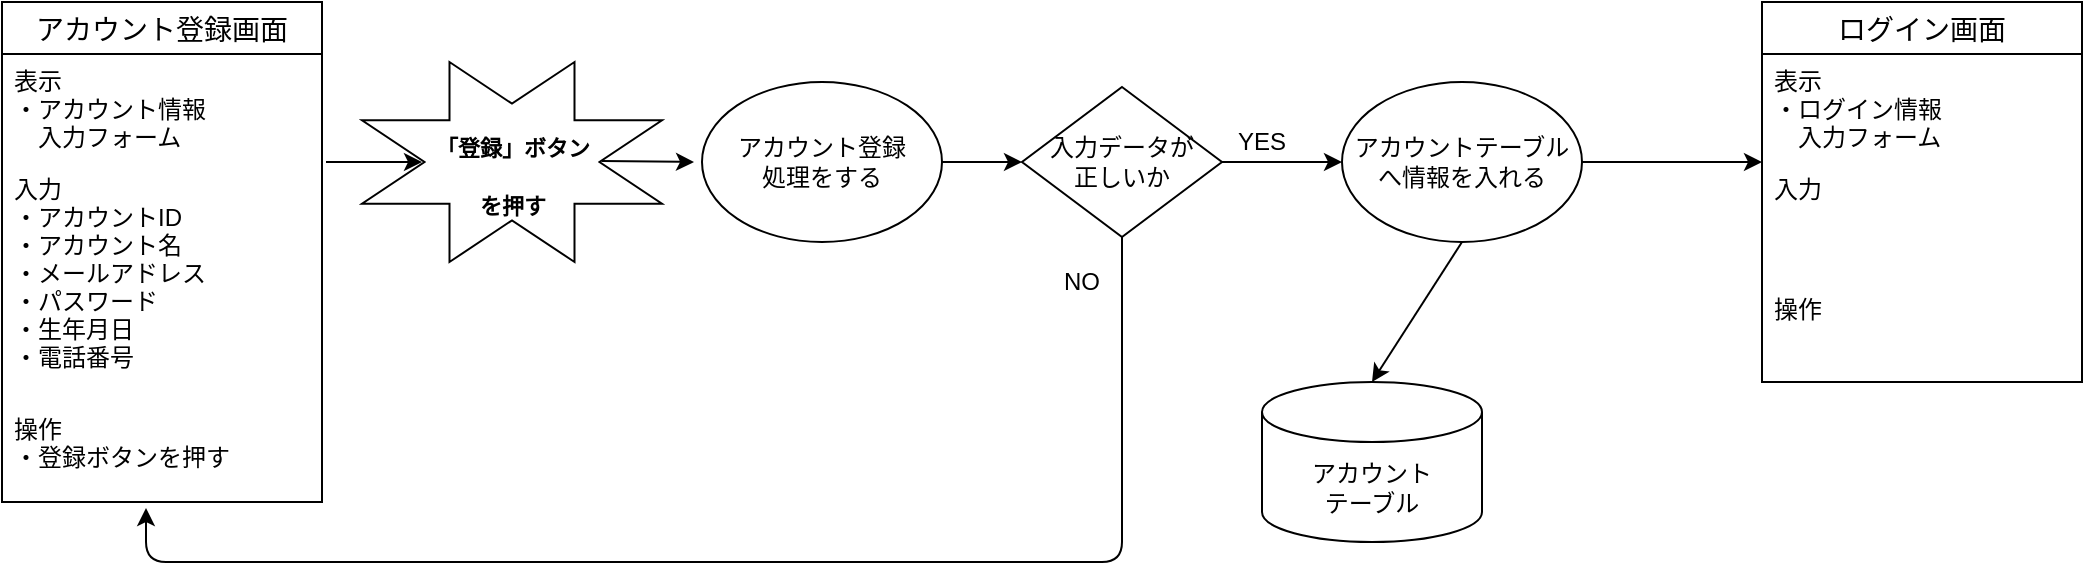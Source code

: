 <mxfile version="13.7.9" type="device"><diagram id="3mR3qd5HLXd8aL_vuorG" name="ページ1"><mxGraphModel dx="1422" dy="800" grid="1" gridSize="10" guides="1" tooltips="1" connect="1" arrows="1" fold="1" page="1" pageScale="1" pageWidth="827" pageHeight="1169" math="0" shadow="0"><root><mxCell id="0"/><mxCell id="1" parent="0"/><mxCell id="VZWWZLJk8qB1Wz1YRbqK-1" value="" style="endArrow=classic;html=1;" edge="1" parent="1"><mxGeometry width="50" height="50" relative="1" as="geometry"><mxPoint x="192" y="290" as="sourcePoint"/><mxPoint x="240" y="290" as="targetPoint"/></mxGeometry></mxCell><mxCell id="VZWWZLJk8qB1Wz1YRbqK-2" value="" style="group" vertex="1" connectable="0" parent="1"><mxGeometry x="210" y="240" width="160" height="110" as="geometry"/></mxCell><mxCell id="VZWWZLJk8qB1Wz1YRbqK-3" value="" style="verticalLabelPosition=bottom;verticalAlign=top;html=1;shape=mxgraph.basic.8_point_star;strokeColor=#000000;strokeWidth=1;" vertex="1" parent="VZWWZLJk8qB1Wz1YRbqK-2"><mxGeometry width="150" height="100" as="geometry"/></mxCell><mxCell id="VZWWZLJk8qB1Wz1YRbqK-4" value="&lt;font style=&quot;font-size: 11px&quot;&gt;「登録」ボタン&lt;br&gt;を押す&lt;/font&gt;" style="text;strokeColor=none;fillColor=none;html=1;fontSize=24;fontStyle=1;verticalAlign=middle;align=center;" vertex="1" parent="VZWWZLJk8qB1Wz1YRbqK-2"><mxGeometry x="30" y="35" width="90" height="35" as="geometry"/></mxCell><mxCell id="VZWWZLJk8qB1Wz1YRbqK-5" value="" style="endArrow=classic;html=1;" edge="1" parent="VZWWZLJk8qB1Wz1YRbqK-2"><mxGeometry width="50" height="50" relative="1" as="geometry"><mxPoint x="120" y="49.5" as="sourcePoint"/><mxPoint x="166" y="50" as="targetPoint"/></mxGeometry></mxCell><mxCell id="VZWWZLJk8qB1Wz1YRbqK-6" value="アカウント登録&lt;br&gt;処理をする" style="ellipse;whiteSpace=wrap;html=1;strokeColor=#000000;strokeWidth=1;" vertex="1" parent="1"><mxGeometry x="380" y="250" width="120" height="80" as="geometry"/></mxCell><mxCell id="VZWWZLJk8qB1Wz1YRbqK-7" value="アカウント&lt;br&gt;テーブル" style="shape=cylinder3;whiteSpace=wrap;html=1;boundedLbl=1;backgroundOutline=1;size=15;" vertex="1" parent="1"><mxGeometry x="660" y="400" width="110" height="80" as="geometry"/></mxCell><mxCell id="VZWWZLJk8qB1Wz1YRbqK-8" value="アカウント登録画面" style="swimlane;fontStyle=0;childLayout=stackLayout;horizontal=1;startSize=26;horizontalStack=0;resizeParent=1;resizeParentMax=0;resizeLast=0;collapsible=1;marginBottom=0;align=center;fontSize=14;strokeColor=#000000;strokeWidth=1;" vertex="1" parent="1"><mxGeometry x="30" y="210" width="160" height="250" as="geometry"/></mxCell><mxCell id="VZWWZLJk8qB1Wz1YRbqK-9" value="表示&#10;・アカウント情報&#10;　入力フォーム" style="text;strokeColor=none;fillColor=none;spacingLeft=4;spacingRight=4;overflow=hidden;rotatable=0;points=[[0,0.5],[1,0.5]];portConstraint=eastwest;fontSize=12;" vertex="1" parent="VZWWZLJk8qB1Wz1YRbqK-8"><mxGeometry y="26" width="160" height="54" as="geometry"/></mxCell><mxCell id="VZWWZLJk8qB1Wz1YRbqK-10" value="入力&#10;・アカウントID&#10;・アカウント名&#10;・メールアドレス&#10;・パスワード&#10;・生年月日&#10;・電話番号&#10;&#10;" style="text;strokeColor=none;fillColor=none;spacingLeft=4;spacingRight=4;overflow=hidden;rotatable=0;points=[[0,0.5],[1,0.5]];portConstraint=eastwest;fontSize=12;" vertex="1" parent="VZWWZLJk8qB1Wz1YRbqK-8"><mxGeometry y="80" width="160" height="120" as="geometry"/></mxCell><mxCell id="VZWWZLJk8qB1Wz1YRbqK-11" value="操作&#10;・登録ボタンを押す&#10;" style="text;strokeColor=none;fillColor=none;spacingLeft=4;spacingRight=4;overflow=hidden;rotatable=0;points=[[0,0.5],[1,0.5]];portConstraint=eastwest;fontSize=12;" vertex="1" parent="VZWWZLJk8qB1Wz1YRbqK-8"><mxGeometry y="200" width="160" height="50" as="geometry"/></mxCell><mxCell id="VZWWZLJk8qB1Wz1YRbqK-12" value="" style="endArrow=classic;html=1;exitX=1;exitY=0.5;exitDx=0;exitDy=0;" edge="1" parent="1" source="VZWWZLJk8qB1Wz1YRbqK-6"><mxGeometry width="50" height="50" relative="1" as="geometry"><mxPoint x="670" y="210" as="sourcePoint"/><mxPoint x="540" y="290" as="targetPoint"/></mxGeometry></mxCell><mxCell id="VZWWZLJk8qB1Wz1YRbqK-14" value="入力データが&lt;br&gt;正しいか" style="rhombus;whiteSpace=wrap;html=1;" vertex="1" parent="1"><mxGeometry x="540" y="252.5" width="100" height="75" as="geometry"/></mxCell><mxCell id="VZWWZLJk8qB1Wz1YRbqK-17" value="YES" style="text;html=1;strokeColor=none;fillColor=none;align=center;verticalAlign=middle;whiteSpace=wrap;rounded=0;" vertex="1" parent="1"><mxGeometry x="640" y="270" width="40" height="20" as="geometry"/></mxCell><mxCell id="VZWWZLJk8qB1Wz1YRbqK-18" value="" style="endArrow=classic;html=1;exitX=0.5;exitY=1;exitDx=0;exitDy=0;entryX=0.45;entryY=1.06;entryDx=0;entryDy=0;entryPerimeter=0;" edge="1" parent="1" source="VZWWZLJk8qB1Wz1YRbqK-14" target="VZWWZLJk8qB1Wz1YRbqK-11"><mxGeometry width="50" height="50" relative="1" as="geometry"><mxPoint x="700" y="430" as="sourcePoint"/><mxPoint x="20" y="470" as="targetPoint"/><Array as="points"><mxPoint x="590" y="490"/><mxPoint x="102" y="490"/></Array></mxGeometry></mxCell><mxCell id="VZWWZLJk8qB1Wz1YRbqK-19" value="NO" style="text;html=1;strokeColor=none;fillColor=none;align=center;verticalAlign=middle;whiteSpace=wrap;rounded=0;" vertex="1" parent="1"><mxGeometry x="550" y="340" width="40" height="20" as="geometry"/></mxCell><mxCell id="VZWWZLJk8qB1Wz1YRbqK-27" value="アカウントテーブルへ情報を入れる" style="ellipse;whiteSpace=wrap;html=1;strokeColor=#000000;strokeWidth=1;" vertex="1" parent="1"><mxGeometry x="700" y="250" width="120" height="80" as="geometry"/></mxCell><mxCell id="VZWWZLJk8qB1Wz1YRbqK-28" value="" style="endArrow=classic;html=1;exitX=0.5;exitY=1;exitDx=0;exitDy=0;entryX=0.5;entryY=0;entryDx=0;entryDy=0;entryPerimeter=0;" edge="1" parent="1" source="VZWWZLJk8qB1Wz1YRbqK-27" target="VZWWZLJk8qB1Wz1YRbqK-7"><mxGeometry width="50" height="50" relative="1" as="geometry"><mxPoint x="550" y="420" as="sourcePoint"/><mxPoint x="600" y="370" as="targetPoint"/></mxGeometry></mxCell><mxCell id="VZWWZLJk8qB1Wz1YRbqK-29" value="" style="endArrow=classic;html=1;exitX=0;exitY=1;exitDx=0;exitDy=0;entryX=0;entryY=0.5;entryDx=0;entryDy=0;" edge="1" parent="1" source="VZWWZLJk8qB1Wz1YRbqK-17" target="VZWWZLJk8qB1Wz1YRbqK-27"><mxGeometry width="50" height="50" relative="1" as="geometry"><mxPoint x="550" y="420" as="sourcePoint"/><mxPoint x="600" y="370" as="targetPoint"/></mxGeometry></mxCell><mxCell id="VZWWZLJk8qB1Wz1YRbqK-30" value="" style="endArrow=classic;html=1;" edge="1" parent="1"><mxGeometry width="50" height="50" relative="1" as="geometry"><mxPoint x="820" y="290" as="sourcePoint"/><mxPoint x="910" y="290" as="targetPoint"/></mxGeometry></mxCell><mxCell id="VZWWZLJk8qB1Wz1YRbqK-20" value="ログイン画面" style="swimlane;fontStyle=0;childLayout=stackLayout;horizontal=1;startSize=26;horizontalStack=0;resizeParent=1;resizeParentMax=0;resizeLast=0;collapsible=1;marginBottom=0;align=center;fontSize=14;strokeColor=#000000;strokeWidth=1;" vertex="1" parent="1"><mxGeometry x="910" y="210" width="160" height="190" as="geometry"/></mxCell><mxCell id="VZWWZLJk8qB1Wz1YRbqK-21" value="表示&#10;・ログイン情報&#10;　入力フォーム&#10;　" style="text;strokeColor=none;fillColor=none;spacingLeft=4;spacingRight=4;overflow=hidden;rotatable=0;points=[[0,0.5],[1,0.5]];portConstraint=eastwest;fontSize=12;" vertex="1" parent="VZWWZLJk8qB1Wz1YRbqK-20"><mxGeometry y="26" width="160" height="54" as="geometry"/></mxCell><mxCell id="VZWWZLJk8qB1Wz1YRbqK-22" value="入力" style="text;strokeColor=none;fillColor=none;spacingLeft=4;spacingRight=4;overflow=hidden;rotatable=0;points=[[0,0.5],[1,0.5]];portConstraint=eastwest;fontSize=12;" vertex="1" parent="VZWWZLJk8qB1Wz1YRbqK-20"><mxGeometry y="80" width="160" height="60" as="geometry"/></mxCell><mxCell id="VZWWZLJk8qB1Wz1YRbqK-23" value="操作&#10;&#10;" style="text;strokeColor=none;fillColor=none;spacingLeft=4;spacingRight=4;overflow=hidden;rotatable=0;points=[[0,0.5],[1,0.5]];portConstraint=eastwest;fontSize=12;" vertex="1" parent="VZWWZLJk8qB1Wz1YRbqK-20"><mxGeometry y="140" width="160" height="50" as="geometry"/></mxCell></root></mxGraphModel></diagram></mxfile>